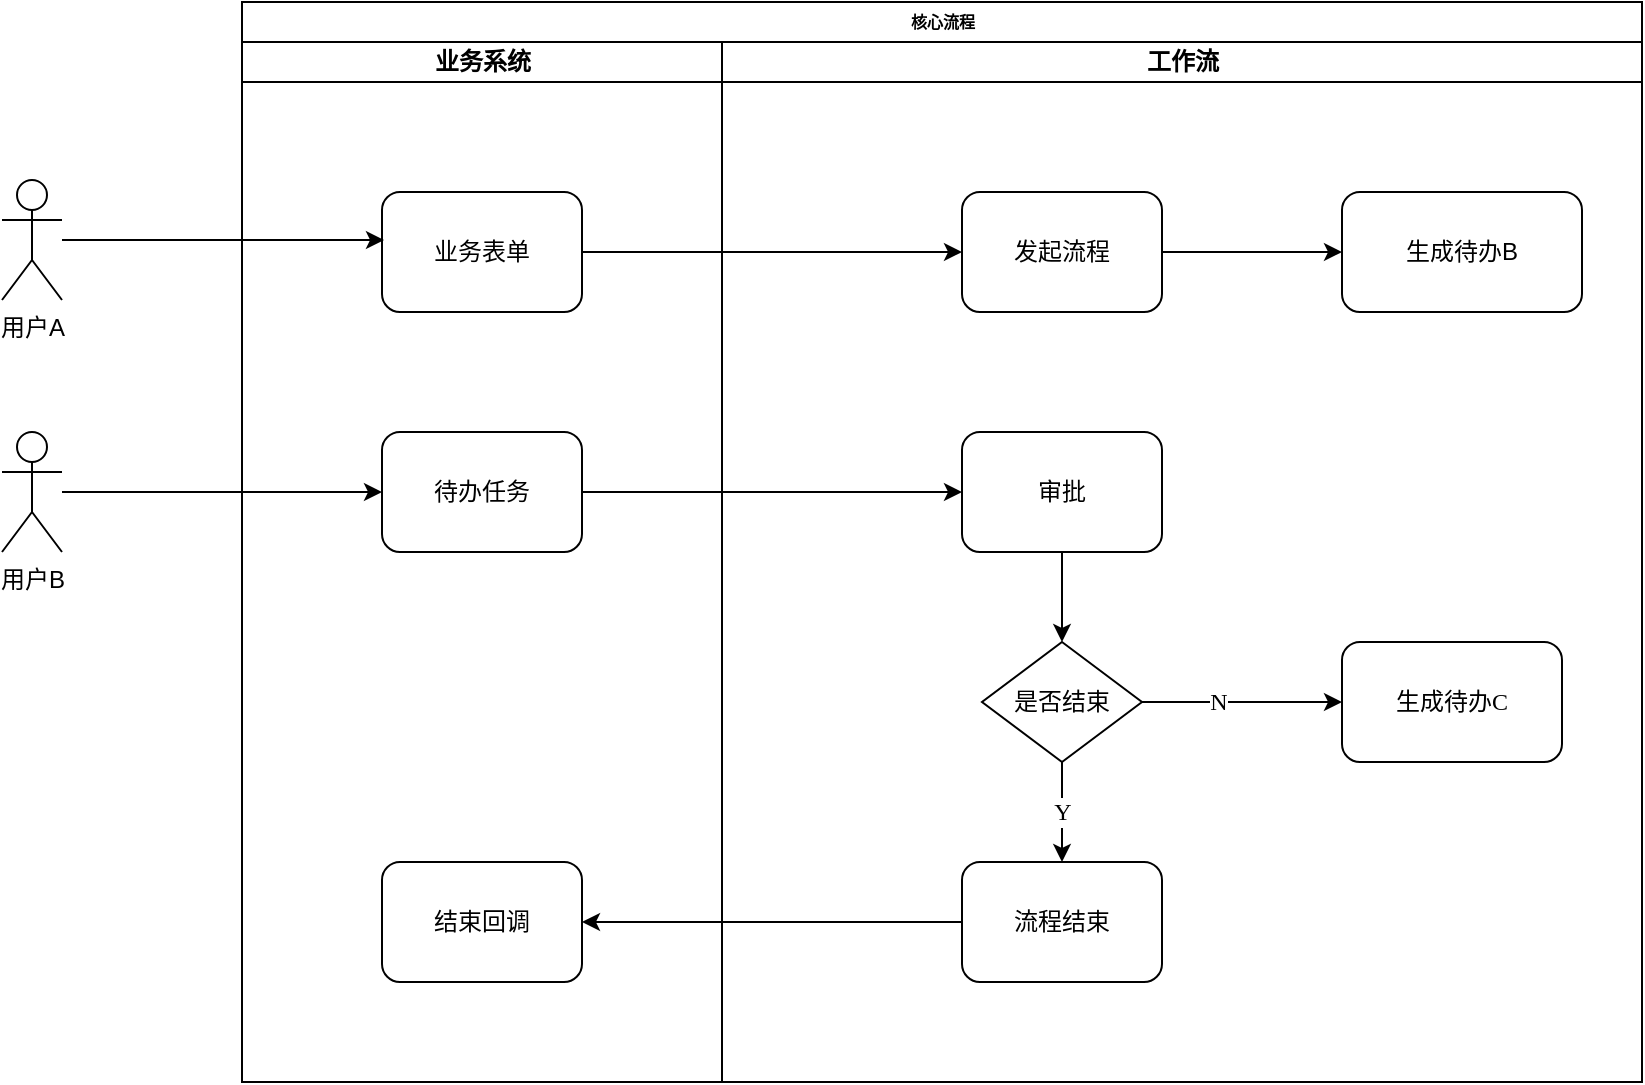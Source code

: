 <mxfile version="18.0.6" type="device"><diagram name="Page-1" id="74e2e168-ea6b-b213-b513-2b3c1d86103e"><mxGraphModel dx="1102" dy="857" grid="1" gridSize="10" guides="1" tooltips="1" connect="1" arrows="1" fold="1" page="1" pageScale="1" pageWidth="1100" pageHeight="850" background="none" math="0" shadow="0"><root><mxCell id="0"/><mxCell id="1" parent="0"/><mxCell id="77e6c97f196da883-1" value="核心流程" style="swimlane;html=1;childLayout=stackLayout;startSize=20;rounded=0;shadow=0;labelBackgroundColor=none;strokeWidth=1;fontFamily=Verdana;fontSize=8;align=center;" parent="1" vertex="1"><mxGeometry x="180" y="50" width="700" height="540" as="geometry"/></mxCell><mxCell id="77e6c97f196da883-2" value="业务系统" style="swimlane;html=1;startSize=20;" parent="77e6c97f196da883-1" vertex="1"><mxGeometry y="20" width="240" height="520" as="geometry"/></mxCell><mxCell id="77e6c97f196da883-8" value="&lt;font style=&quot;font-size: 12px;&quot;&gt;业务表单&lt;/font&gt;" style="rounded=1;whiteSpace=wrap;html=1;shadow=0;labelBackgroundColor=none;strokeWidth=1;fontFamily=Verdana;fontSize=8;align=center;" parent="77e6c97f196da883-2" vertex="1"><mxGeometry x="70" y="75" width="100" height="60" as="geometry"/></mxCell><mxCell id="-jACBlu01Dikq4ptPD-x-13" value="&lt;font style=&quot;font-size: 12px;&quot;&gt;结束回调&lt;/font&gt;" style="rounded=1;whiteSpace=wrap;html=1;shadow=0;labelBackgroundColor=none;strokeWidth=1;fontFamily=Verdana;fontSize=8;align=center;" vertex="1" parent="77e6c97f196da883-2"><mxGeometry x="70" y="410" width="100" height="60" as="geometry"/></mxCell><mxCell id="-jACBlu01Dikq4ptPD-x-20" value="&lt;font style=&quot;font-size: 12px;&quot;&gt;待办任务&lt;/font&gt;" style="rounded=1;whiteSpace=wrap;html=1;shadow=0;labelBackgroundColor=none;strokeWidth=1;fontFamily=Verdana;fontSize=8;align=center;" vertex="1" parent="77e6c97f196da883-2"><mxGeometry x="70" y="195" width="100" height="60" as="geometry"/></mxCell><mxCell id="77e6c97f196da883-3" value="工作流" style="swimlane;html=1;startSize=20;" parent="77e6c97f196da883-1" vertex="1"><mxGeometry x="240" y="20" width="460" height="520" as="geometry"/></mxCell><mxCell id="-jACBlu01Dikq4ptPD-x-25" style="edgeStyle=orthogonalEdgeStyle;rounded=0;orthogonalLoop=1;jettySize=auto;html=1;" edge="1" parent="77e6c97f196da883-3" source="-jACBlu01Dikq4ptPD-x-7" target="-jACBlu01Dikq4ptPD-x-24"><mxGeometry relative="1" as="geometry"/></mxCell><mxCell id="-jACBlu01Dikq4ptPD-x-7" value="&lt;font style=&quot;font-size: 12px;&quot;&gt;发起流程&lt;/font&gt;" style="rounded=1;whiteSpace=wrap;html=1;shadow=0;labelBackgroundColor=none;strokeWidth=1;fontFamily=Verdana;fontSize=8;align=center;" vertex="1" parent="77e6c97f196da883-3"><mxGeometry x="120" y="75" width="100" height="60" as="geometry"/></mxCell><mxCell id="-jACBlu01Dikq4ptPD-x-27" style="edgeStyle=orthogonalEdgeStyle;rounded=0;orthogonalLoop=1;jettySize=auto;html=1;fontFamily=Verdana;fontSize=12;" edge="1" parent="77e6c97f196da883-3" source="-jACBlu01Dikq4ptPD-x-10" target="-jACBlu01Dikq4ptPD-x-26"><mxGeometry relative="1" as="geometry"/></mxCell><mxCell id="-jACBlu01Dikq4ptPD-x-10" value="&lt;font style=&quot;font-size: 12px;&quot;&gt;审批&lt;/font&gt;" style="rounded=1;whiteSpace=wrap;html=1;shadow=0;labelBackgroundColor=none;strokeWidth=1;fontFamily=Verdana;fontSize=8;align=center;" vertex="1" parent="77e6c97f196da883-3"><mxGeometry x="120" y="195" width="100" height="60" as="geometry"/></mxCell><mxCell id="-jACBlu01Dikq4ptPD-x-12" value="&lt;font style=&quot;font-size: 12px;&quot;&gt;流程结束&lt;/font&gt;" style="rounded=1;whiteSpace=wrap;html=1;shadow=0;labelBackgroundColor=none;strokeWidth=1;fontFamily=Verdana;fontSize=8;align=center;" vertex="1" parent="77e6c97f196da883-3"><mxGeometry x="120" y="410" width="100" height="60" as="geometry"/></mxCell><mxCell id="-jACBlu01Dikq4ptPD-x-24" value="生成待办B" style="rounded=1;whiteSpace=wrap;html=1;" vertex="1" parent="77e6c97f196da883-3"><mxGeometry x="310" y="75" width="120" height="60" as="geometry"/></mxCell><mxCell id="-jACBlu01Dikq4ptPD-x-28" value="Y" style="edgeStyle=orthogonalEdgeStyle;rounded=0;orthogonalLoop=1;jettySize=auto;html=1;fontFamily=Verdana;fontSize=12;" edge="1" parent="77e6c97f196da883-3" source="-jACBlu01Dikq4ptPD-x-26" target="-jACBlu01Dikq4ptPD-x-12"><mxGeometry relative="1" as="geometry"/></mxCell><mxCell id="-jACBlu01Dikq4ptPD-x-30" style="edgeStyle=orthogonalEdgeStyle;rounded=0;orthogonalLoop=1;jettySize=auto;html=1;fontFamily=Verdana;fontSize=12;" edge="1" parent="77e6c97f196da883-3" source="-jACBlu01Dikq4ptPD-x-26" target="-jACBlu01Dikq4ptPD-x-29"><mxGeometry relative="1" as="geometry"/></mxCell><mxCell id="-jACBlu01Dikq4ptPD-x-32" value="N" style="edgeLabel;html=1;align=center;verticalAlign=middle;resizable=0;points=[];fontSize=12;fontFamily=Verdana;" vertex="1" connectable="0" parent="-jACBlu01Dikq4ptPD-x-30"><mxGeometry x="-0.24" relative="1" as="geometry"><mxPoint as="offset"/></mxGeometry></mxCell><mxCell id="-jACBlu01Dikq4ptPD-x-26" value="是否结束" style="rhombus;whiteSpace=wrap;html=1;fontFamily=Verdana;fontSize=12;" vertex="1" parent="77e6c97f196da883-3"><mxGeometry x="130" y="300" width="80" height="60" as="geometry"/></mxCell><mxCell id="-jACBlu01Dikq4ptPD-x-29" value="&lt;span style=&quot;font-size: 12px;&quot;&gt;生成待办C&lt;/span&gt;" style="rounded=1;whiteSpace=wrap;html=1;shadow=0;labelBackgroundColor=none;strokeWidth=1;fontFamily=Verdana;fontSize=8;align=center;" vertex="1" parent="77e6c97f196da883-3"><mxGeometry x="310" y="300" width="110" height="60" as="geometry"/></mxCell><mxCell id="-jACBlu01Dikq4ptPD-x-9" style="edgeStyle=orthogonalEdgeStyle;rounded=0;orthogonalLoop=1;jettySize=auto;html=1;" edge="1" parent="77e6c97f196da883-1" source="77e6c97f196da883-8" target="-jACBlu01Dikq4ptPD-x-7"><mxGeometry relative="1" as="geometry"/></mxCell><mxCell id="-jACBlu01Dikq4ptPD-x-17" style="edgeStyle=orthogonalEdgeStyle;rounded=0;orthogonalLoop=1;jettySize=auto;html=1;entryX=1;entryY=0.5;entryDx=0;entryDy=0;" edge="1" parent="77e6c97f196da883-1" source="-jACBlu01Dikq4ptPD-x-12" target="-jACBlu01Dikq4ptPD-x-13"><mxGeometry relative="1" as="geometry"/></mxCell><mxCell id="-jACBlu01Dikq4ptPD-x-21" style="edgeStyle=orthogonalEdgeStyle;rounded=0;orthogonalLoop=1;jettySize=auto;html=1;" edge="1" parent="77e6c97f196da883-1" source="-jACBlu01Dikq4ptPD-x-20" target="-jACBlu01Dikq4ptPD-x-10"><mxGeometry relative="1" as="geometry"/></mxCell><mxCell id="-jACBlu01Dikq4ptPD-x-19" style="edgeStyle=orthogonalEdgeStyle;rounded=0;orthogonalLoop=1;jettySize=auto;html=1;entryX=0.01;entryY=0.4;entryDx=0;entryDy=0;entryPerimeter=0;" edge="1" parent="1" source="-jACBlu01Dikq4ptPD-x-8" target="77e6c97f196da883-8"><mxGeometry relative="1" as="geometry"/></mxCell><mxCell id="-jACBlu01Dikq4ptPD-x-8" value="用户A" style="shape=umlActor;verticalLabelPosition=bottom;verticalAlign=top;html=1;outlineConnect=0;" vertex="1" parent="1"><mxGeometry x="60" y="139" width="30" height="60" as="geometry"/></mxCell><mxCell id="-jACBlu01Dikq4ptPD-x-23" style="edgeStyle=orthogonalEdgeStyle;rounded=0;orthogonalLoop=1;jettySize=auto;html=1;" edge="1" parent="1" source="-jACBlu01Dikq4ptPD-x-22" target="-jACBlu01Dikq4ptPD-x-20"><mxGeometry relative="1" as="geometry"/></mxCell><mxCell id="-jACBlu01Dikq4ptPD-x-22" value="用户B" style="shape=umlActor;verticalLabelPosition=bottom;verticalAlign=top;html=1;outlineConnect=0;" vertex="1" parent="1"><mxGeometry x="60" y="265" width="30" height="60" as="geometry"/></mxCell></root></mxGraphModel></diagram></mxfile>